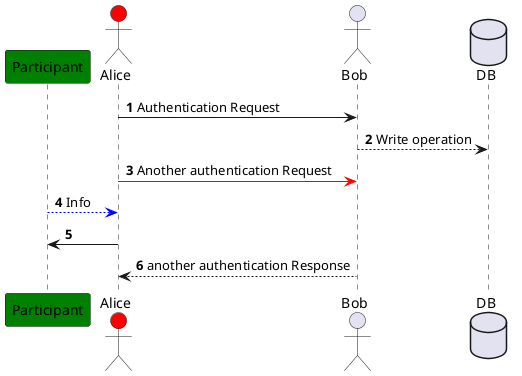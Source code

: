 @startuml
'https://plantuml.com/sequence-diagram

autonumber
participant Participant as p #green
actor Alice as a #red
actor Bob as b
database DB as d
a -> b: Authentication Request
b --> d: Write operation
a -[#red]> b: Another authentication Request
p -[#0000FF]-> a: Info
p <- a
a <-- b: another authentication Response
@enduml